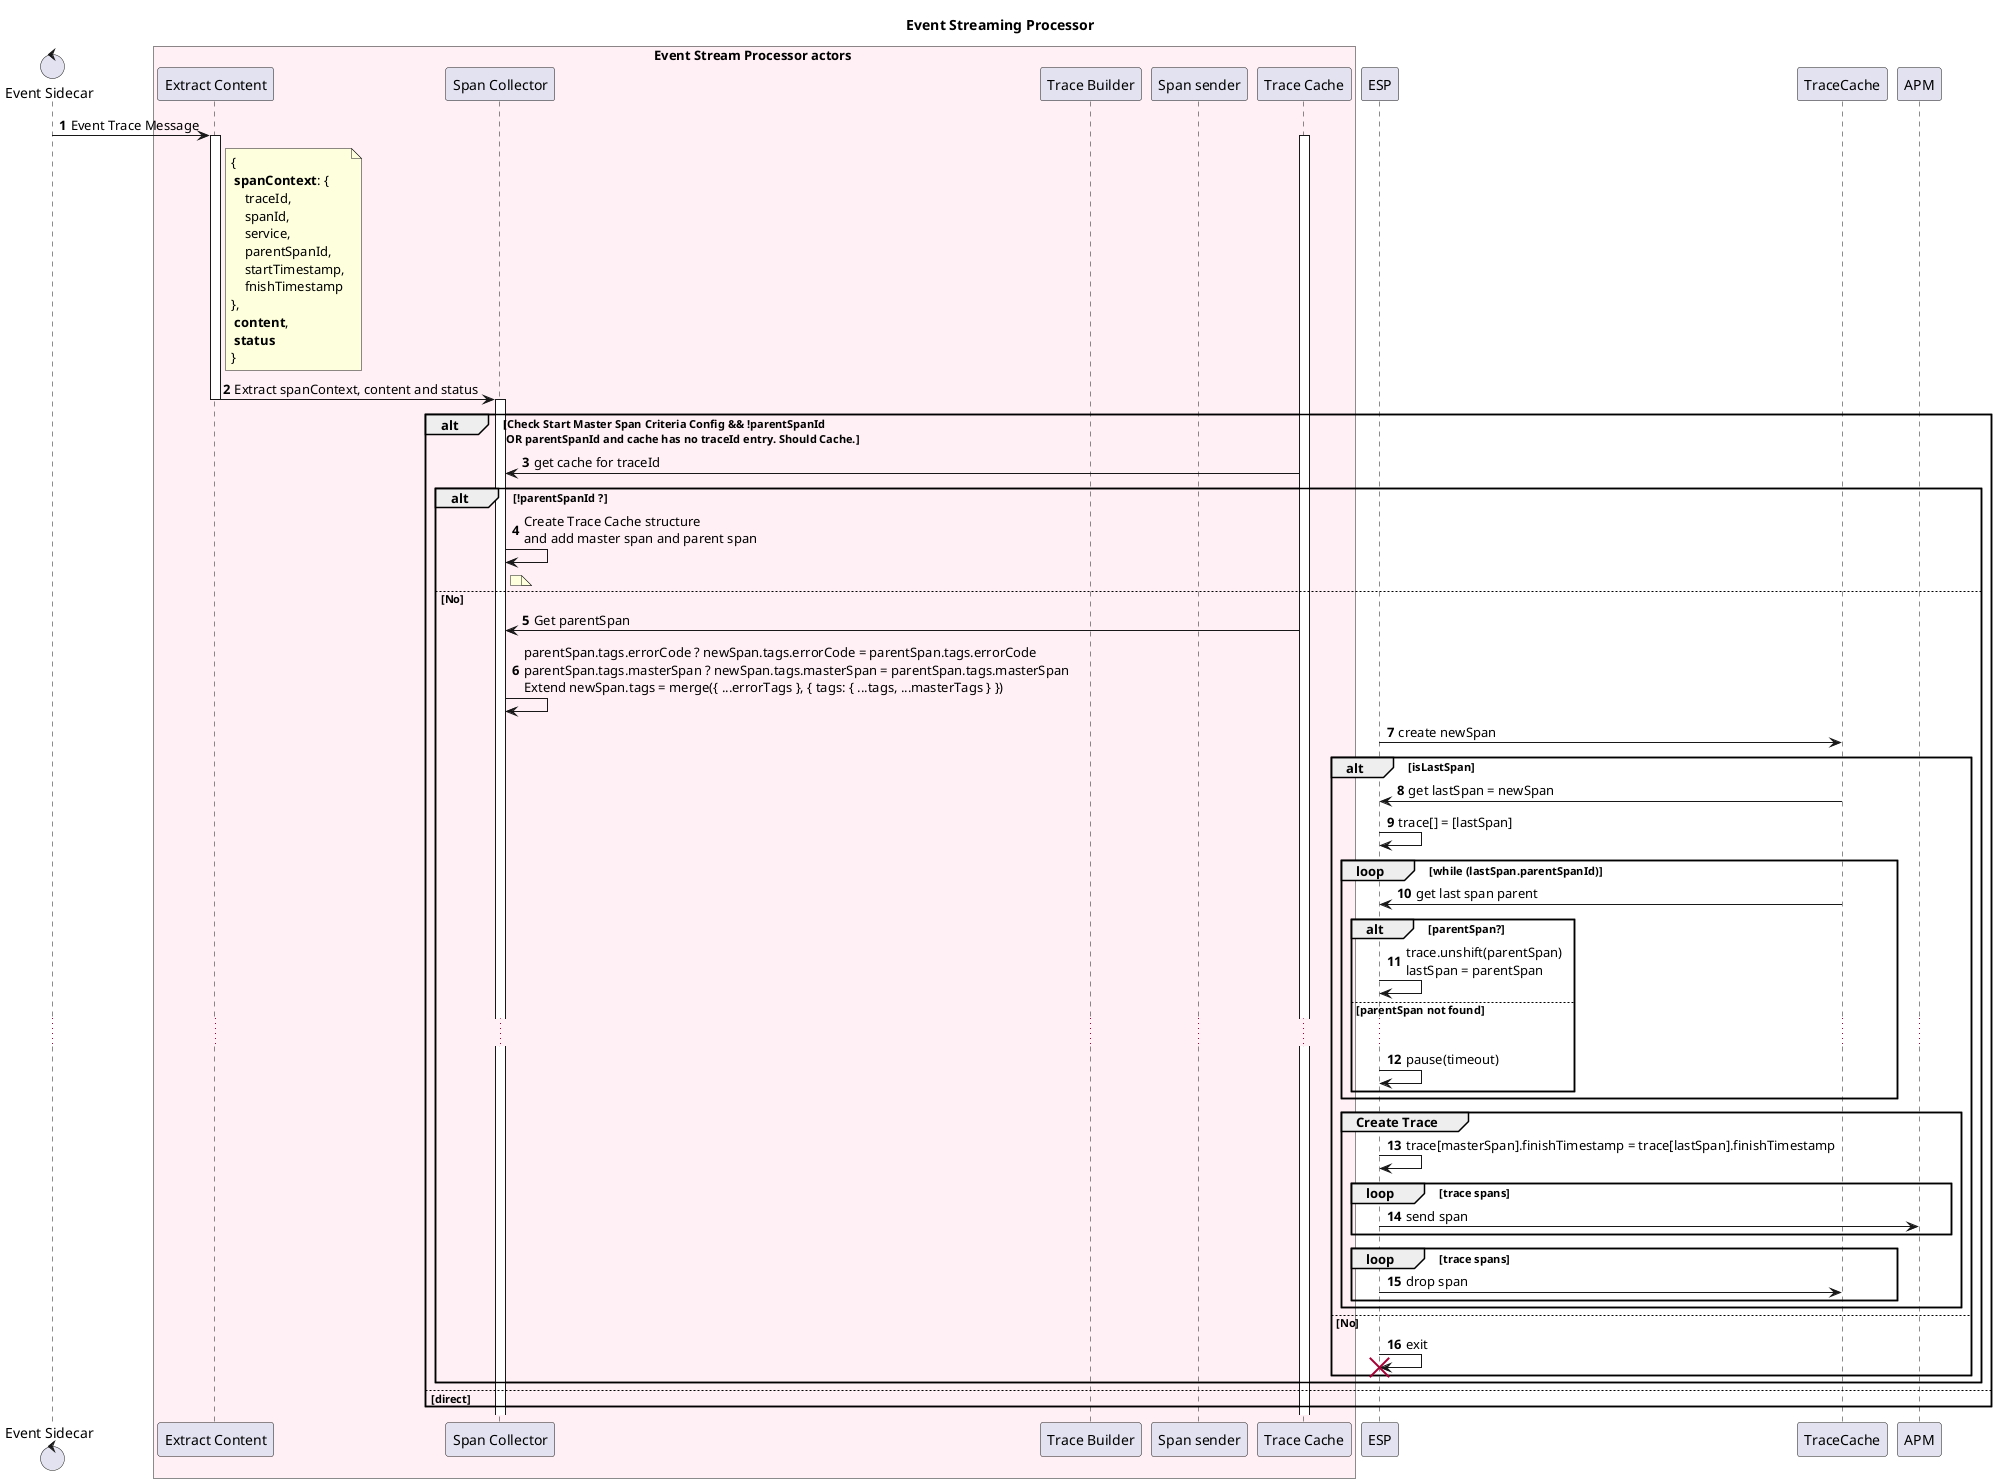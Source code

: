 @startuml
autonumber
title Event Streaming Processor 
control "Event Sidecar" as ES

box Event Stream Processor actors #LavenderBlush
    participant "Extract Content" as EC
    participant "Span Collector" as SC
    participant "Trace Builder" as TB
    participant "Span sender" as SS
    participant "Trace Cache" as TC
end box
    ES -> EC: Event Trace Message
    Activate EC
    Activate TC
    note right of EC: {\n **spanContext**: {\n    traceId,\n    spanId,\n    service,\n    parentSpanId,\n    startTimestamp,\n    fnishTimestamp \n},\n **content**,\n **status**\n}
    EC -> SC: Extract spanContext, content and status
    Deactivate EC
    Activate SC
    alt Check Start Master Span Criteria Config && !parentSpanId\n OR parentSpanId and cache has no traceId entry. Should Cache.
        SC <- TC: get cache for traceId
        alt !parentSpanId ?
            SC -> SC: Create Trace Cache structure \nand add master span and parent span
            note right of SC: 
        else No
            SC <- TC: Get parentSpan
            SC -> SC: parentSpan.tags.errorCode ? newSpan.tags.errorCode = parentSpan.tags.errorCode\nparentSpan.tags.masterSpan ? newSpan.tags.masterSpan = parentSpan.tags.masterSpan\nExtend newSpan.tags = merge({ ...errorTags }, { tags: { ...tags, ...masterTags } })
            ESP -> TraceCache: create newSpan
            alt isLastSpan
                ESP <- TraceCache: get lastSpan = newSpan
                ESP -> ESP: trace[] = [lastSpan]
                loop while (lastSpan.parentSpanId)
                    ESP <- TraceCache: get last span parent
                    alt parentSpan?
                        ESP -> ESP: trace.unshift(parentSpan)\nlastSpan = parentSpan
                    else parentSpan not found
                        ...
                        ESP -> ESP: pause(timeout)
                    end
                end
                group Create Trace
                    ESP -> ESP: trace[masterSpan].finishTimestamp = trace[lastSpan].finishTimestamp
                    loop trace spans
                        ESP -> APM: send span
                    end
                    loop trace spans
                        ESP -> TraceCache: drop span
                    end
                end
            else No
                ESP -> ESP !!: exit
            end
        end
    else direct
    end
    
    deactivate ESP
@enduml